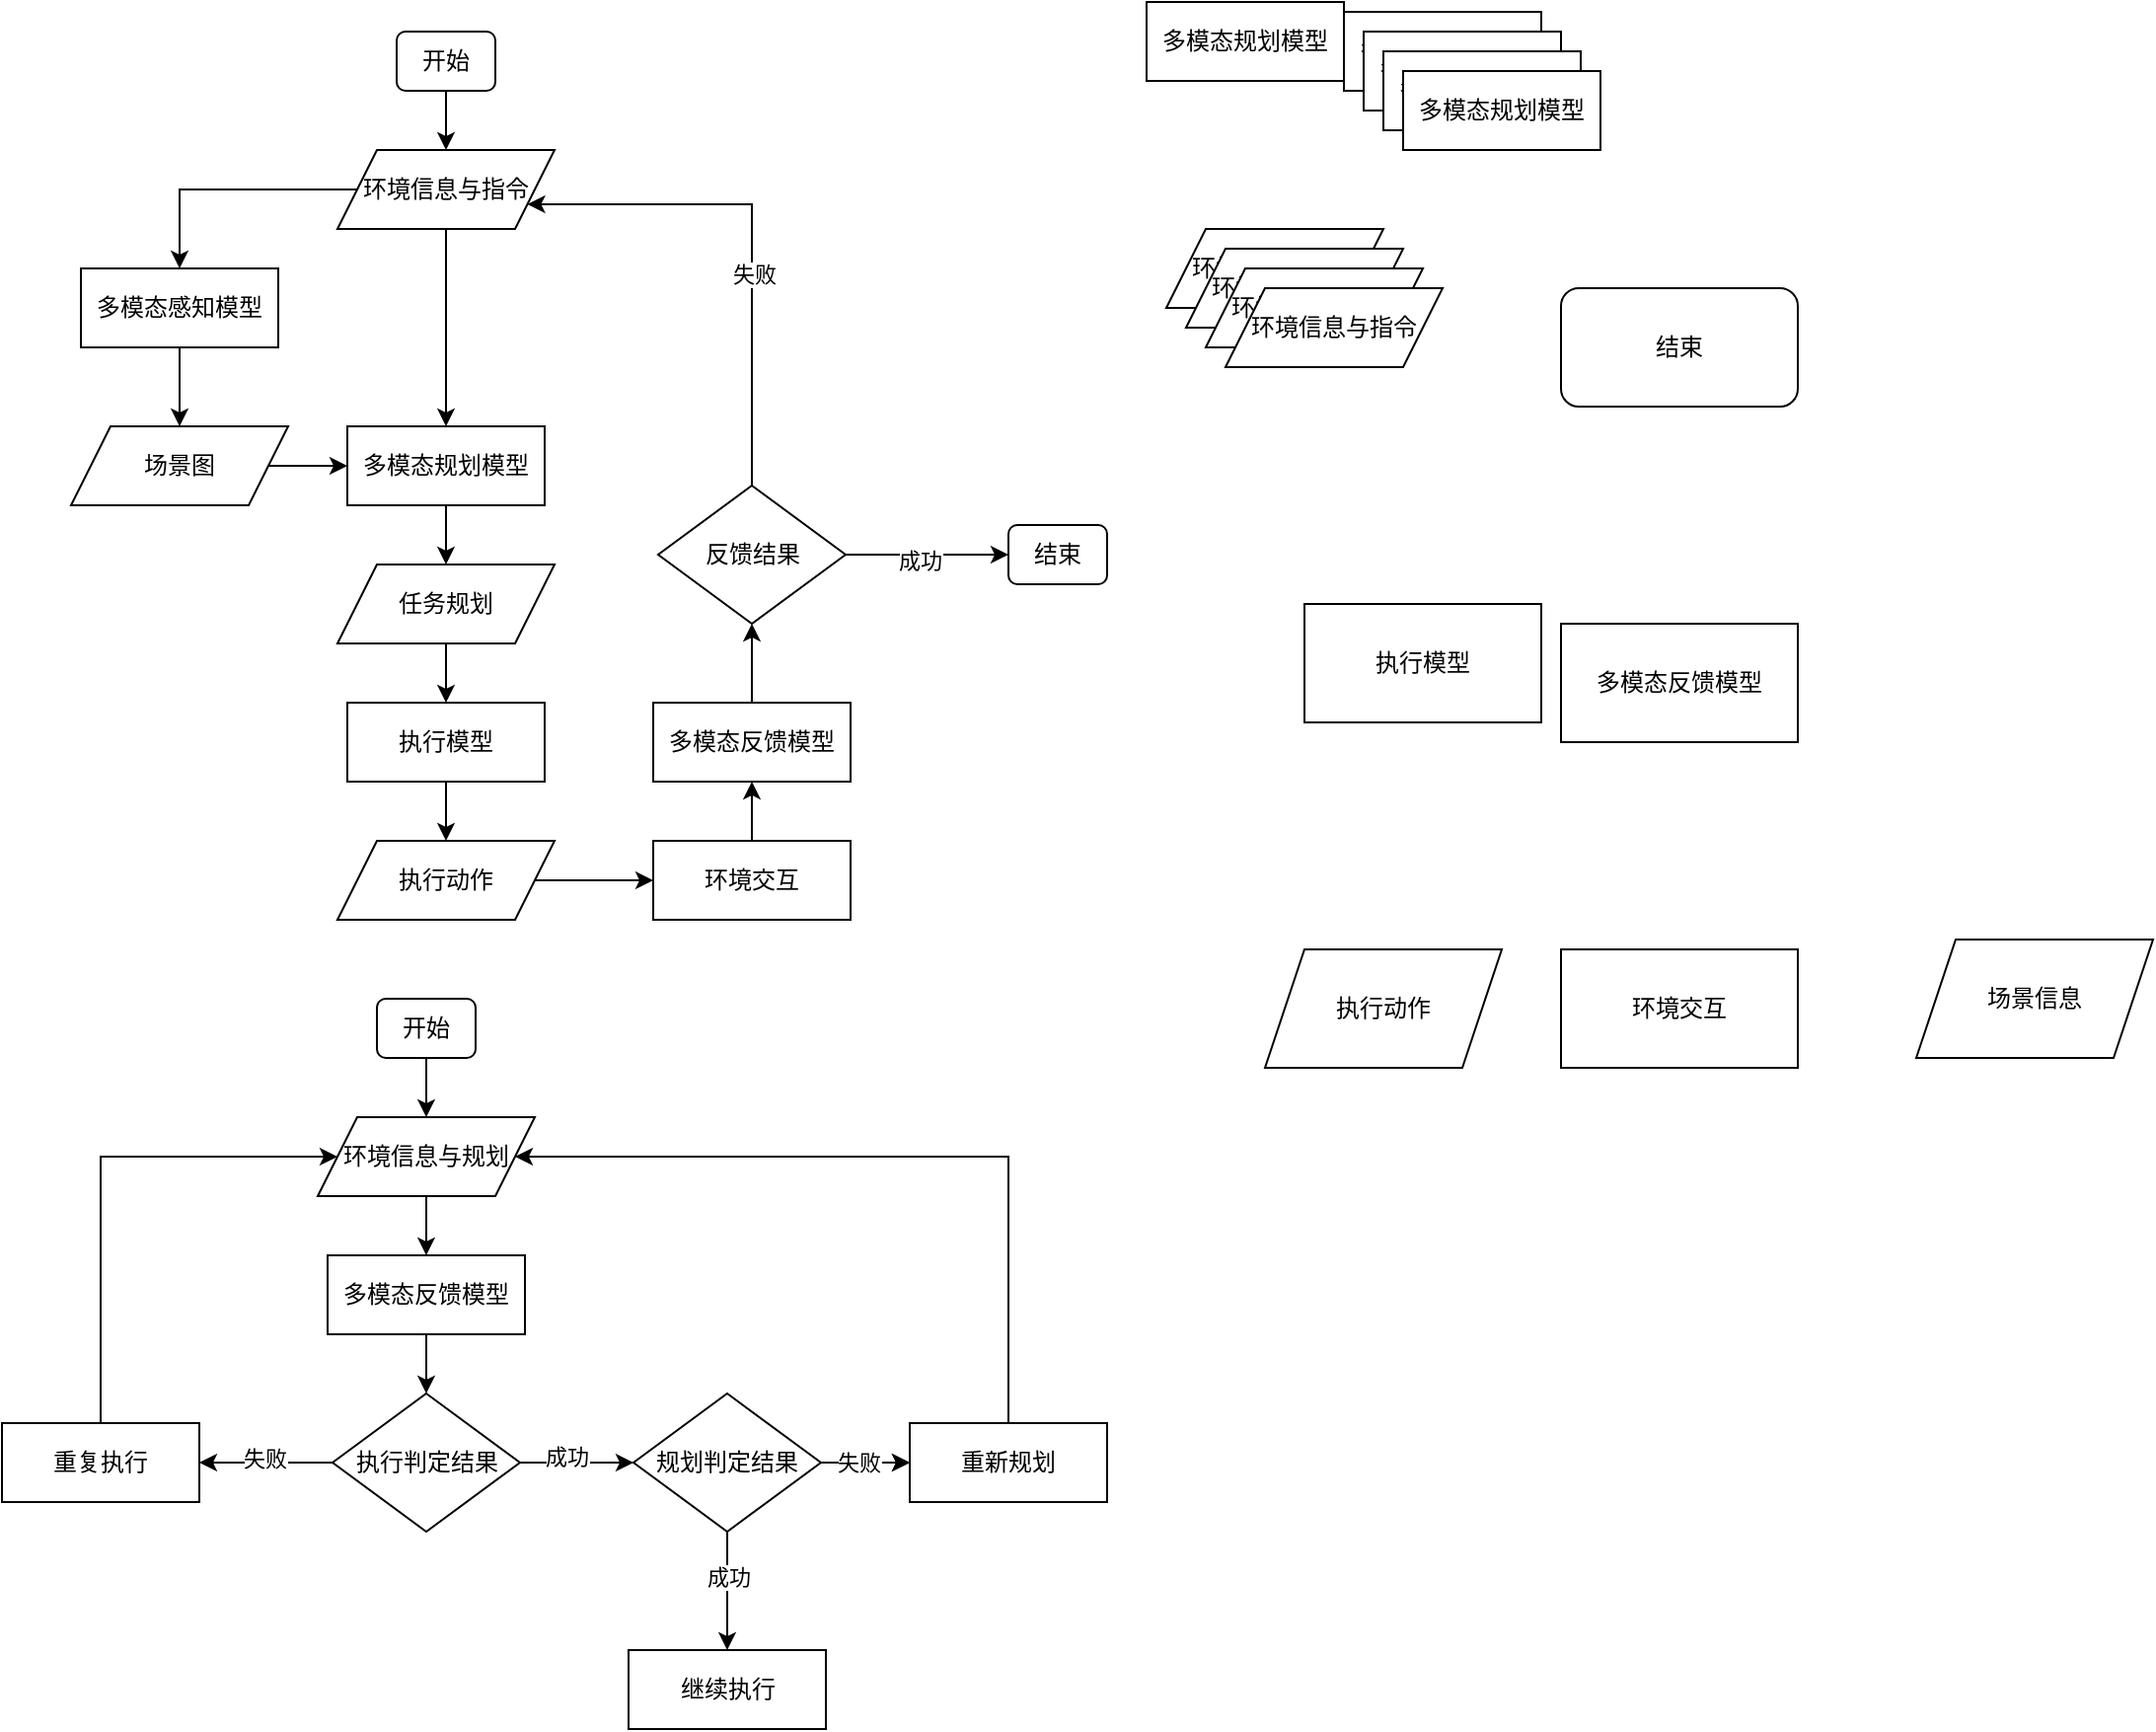<mxfile version="24.0.7" type="github">
  <diagram name="第 1 页" id="Tm8A90fW1jTZJh4cGg52">
    <mxGraphModel dx="1434" dy="737" grid="0" gridSize="10" guides="1" tooltips="1" connect="1" arrows="1" fold="1" page="1" pageScale="1" pageWidth="827" pageHeight="1169" math="0" shadow="0">
      <root>
        <mxCell id="0" />
        <mxCell id="1" parent="0" />
        <mxCell id="c9Myd-D_Vi0JHQYqAAkO-32" value="" style="edgeStyle=orthogonalEdgeStyle;rounded=0;orthogonalLoop=1;jettySize=auto;html=1;" edge="1" parent="1" source="c9Myd-D_Vi0JHQYqAAkO-7" target="c9Myd-D_Vi0JHQYqAAkO-20">
          <mxGeometry relative="1" as="geometry" />
        </mxCell>
        <mxCell id="c9Myd-D_Vi0JHQYqAAkO-7" value="开始" style="rounded=1;whiteSpace=wrap;html=1;" vertex="1" parent="1">
          <mxGeometry x="260" y="60" width="50" height="30" as="geometry" />
        </mxCell>
        <mxCell id="c9Myd-D_Vi0JHQYqAAkO-41" value="" style="edgeStyle=orthogonalEdgeStyle;rounded=0;orthogonalLoop=1;jettySize=auto;html=1;" edge="1" parent="1" source="c9Myd-D_Vi0JHQYqAAkO-9" target="c9Myd-D_Vi0JHQYqAAkO-40">
          <mxGeometry relative="1" as="geometry" />
        </mxCell>
        <mxCell id="c9Myd-D_Vi0JHQYqAAkO-9" value="多模态感知模型" style="rounded=0;whiteSpace=wrap;html=1;" vertex="1" parent="1">
          <mxGeometry x="100" y="180" width="100" height="40" as="geometry" />
        </mxCell>
        <mxCell id="c9Myd-D_Vi0JHQYqAAkO-13" value="执行动作" style="shape=parallelogram;perimeter=parallelogramPerimeter;whiteSpace=wrap;html=1;fixedSize=1;" vertex="1" parent="1">
          <mxGeometry x="700" y="525" width="120" height="60" as="geometry" />
        </mxCell>
        <mxCell id="c9Myd-D_Vi0JHQYqAAkO-14" value="环境交互" style="rounded=0;whiteSpace=wrap;html=1;" vertex="1" parent="1">
          <mxGeometry x="850" y="525" width="120" height="60" as="geometry" />
        </mxCell>
        <mxCell id="c9Myd-D_Vi0JHQYqAAkO-15" value="场景信息" style="shape=parallelogram;perimeter=parallelogramPerimeter;whiteSpace=wrap;html=1;fixedSize=1;" vertex="1" parent="1">
          <mxGeometry x="1030" y="520" width="120" height="60" as="geometry" />
        </mxCell>
        <mxCell id="c9Myd-D_Vi0JHQYqAAkO-17" value="多模态反馈模型" style="rounded=0;whiteSpace=wrap;html=1;" vertex="1" parent="1">
          <mxGeometry x="850" y="360" width="120" height="60" as="geometry" />
        </mxCell>
        <mxCell id="c9Myd-D_Vi0JHQYqAAkO-33" style="edgeStyle=orthogonalEdgeStyle;rounded=0;orthogonalLoop=1;jettySize=auto;html=1;exitX=0;exitY=0.5;exitDx=0;exitDy=0;entryX=0.5;entryY=0;entryDx=0;entryDy=0;" edge="1" parent="1" source="c9Myd-D_Vi0JHQYqAAkO-20" target="c9Myd-D_Vi0JHQYqAAkO-9">
          <mxGeometry relative="1" as="geometry" />
        </mxCell>
        <mxCell id="c9Myd-D_Vi0JHQYqAAkO-43" value="" style="edgeStyle=orthogonalEdgeStyle;rounded=0;orthogonalLoop=1;jettySize=auto;html=1;" edge="1" parent="1" source="c9Myd-D_Vi0JHQYqAAkO-20" target="c9Myd-D_Vi0JHQYqAAkO-42">
          <mxGeometry relative="1" as="geometry" />
        </mxCell>
        <mxCell id="c9Myd-D_Vi0JHQYqAAkO-20" value="环境信息与指令" style="shape=parallelogram;perimeter=parallelogramPerimeter;whiteSpace=wrap;html=1;fixedSize=1;" vertex="1" parent="1">
          <mxGeometry x="230" y="120" width="110" height="40" as="geometry" />
        </mxCell>
        <mxCell id="c9Myd-D_Vi0JHQYqAAkO-27" value="执行模型" style="rounded=0;whiteSpace=wrap;html=1;" vertex="1" parent="1">
          <mxGeometry x="720" y="350" width="120" height="60" as="geometry" />
        </mxCell>
        <mxCell id="c9Myd-D_Vi0JHQYqAAkO-28" value="结束" style="rounded=1;whiteSpace=wrap;html=1;" vertex="1" parent="1">
          <mxGeometry x="850" y="190" width="120" height="60" as="geometry" />
        </mxCell>
        <mxCell id="c9Myd-D_Vi0JHQYqAAkO-34" value="环境信息与指令" style="shape=parallelogram;perimeter=parallelogramPerimeter;whiteSpace=wrap;html=1;fixedSize=1;" vertex="1" parent="1">
          <mxGeometry x="650" y="160" width="110" height="40" as="geometry" />
        </mxCell>
        <mxCell id="c9Myd-D_Vi0JHQYqAAkO-35" value="环境信息与指令" style="shape=parallelogram;perimeter=parallelogramPerimeter;whiteSpace=wrap;html=1;fixedSize=1;" vertex="1" parent="1">
          <mxGeometry x="660" y="170" width="110" height="40" as="geometry" />
        </mxCell>
        <mxCell id="c9Myd-D_Vi0JHQYqAAkO-36" value="环境信息与指令" style="shape=parallelogram;perimeter=parallelogramPerimeter;whiteSpace=wrap;html=1;fixedSize=1;" vertex="1" parent="1">
          <mxGeometry x="670" y="180" width="110" height="40" as="geometry" />
        </mxCell>
        <mxCell id="c9Myd-D_Vi0JHQYqAAkO-37" value="环境信息与指令" style="shape=parallelogram;perimeter=parallelogramPerimeter;whiteSpace=wrap;html=1;fixedSize=1;" vertex="1" parent="1">
          <mxGeometry x="680" y="190" width="110" height="40" as="geometry" />
        </mxCell>
        <mxCell id="c9Myd-D_Vi0JHQYqAAkO-54" value="" style="edgeStyle=orthogonalEdgeStyle;rounded=0;orthogonalLoop=1;jettySize=auto;html=1;" edge="1" parent="1" source="c9Myd-D_Vi0JHQYqAAkO-38" target="c9Myd-D_Vi0JHQYqAAkO-51">
          <mxGeometry relative="1" as="geometry" />
        </mxCell>
        <mxCell id="c9Myd-D_Vi0JHQYqAAkO-38" value="执行动作" style="shape=parallelogram;perimeter=parallelogramPerimeter;whiteSpace=wrap;html=1;fixedSize=1;" vertex="1" parent="1">
          <mxGeometry x="230" y="470" width="110" height="40" as="geometry" />
        </mxCell>
        <mxCell id="c9Myd-D_Vi0JHQYqAAkO-52" value="" style="edgeStyle=orthogonalEdgeStyle;rounded=0;orthogonalLoop=1;jettySize=auto;html=1;" edge="1" parent="1" source="c9Myd-D_Vi0JHQYqAAkO-39" target="c9Myd-D_Vi0JHQYqAAkO-49">
          <mxGeometry relative="1" as="geometry" />
        </mxCell>
        <mxCell id="c9Myd-D_Vi0JHQYqAAkO-39" value="任务规划" style="shape=parallelogram;perimeter=parallelogramPerimeter;whiteSpace=wrap;html=1;fixedSize=1;" vertex="1" parent="1">
          <mxGeometry x="230" y="330" width="110" height="40" as="geometry" />
        </mxCell>
        <mxCell id="c9Myd-D_Vi0JHQYqAAkO-44" value="" style="edgeStyle=orthogonalEdgeStyle;rounded=0;orthogonalLoop=1;jettySize=auto;html=1;" edge="1" parent="1" source="c9Myd-D_Vi0JHQYqAAkO-40" target="c9Myd-D_Vi0JHQYqAAkO-42">
          <mxGeometry relative="1" as="geometry" />
        </mxCell>
        <mxCell id="c9Myd-D_Vi0JHQYqAAkO-40" value="场景图" style="shape=parallelogram;perimeter=parallelogramPerimeter;whiteSpace=wrap;html=1;fixedSize=1;" vertex="1" parent="1">
          <mxGeometry x="95" y="260" width="110" height="40" as="geometry" />
        </mxCell>
        <mxCell id="c9Myd-D_Vi0JHQYqAAkO-46" value="" style="edgeStyle=orthogonalEdgeStyle;rounded=0;orthogonalLoop=1;jettySize=auto;html=1;" edge="1" parent="1" source="c9Myd-D_Vi0JHQYqAAkO-42" target="c9Myd-D_Vi0JHQYqAAkO-39">
          <mxGeometry relative="1" as="geometry" />
        </mxCell>
        <mxCell id="c9Myd-D_Vi0JHQYqAAkO-42" value="多模态规划模型" style="rounded=0;whiteSpace=wrap;html=1;" vertex="1" parent="1">
          <mxGeometry x="235" y="260" width="100" height="40" as="geometry" />
        </mxCell>
        <mxCell id="c9Myd-D_Vi0JHQYqAAkO-47" value="多模态规划模型" style="rounded=0;whiteSpace=wrap;html=1;" vertex="1" parent="1">
          <mxGeometry x="640" y="45" width="100" height="40" as="geometry" />
        </mxCell>
        <mxCell id="c9Myd-D_Vi0JHQYqAAkO-48" value="多模态规划模型" style="rounded=0;whiteSpace=wrap;html=1;" vertex="1" parent="1">
          <mxGeometry x="235" y="260" width="100" height="40" as="geometry" />
        </mxCell>
        <mxCell id="c9Myd-D_Vi0JHQYqAAkO-53" value="" style="edgeStyle=orthogonalEdgeStyle;rounded=0;orthogonalLoop=1;jettySize=auto;html=1;" edge="1" parent="1" source="c9Myd-D_Vi0JHQYqAAkO-49" target="c9Myd-D_Vi0JHQYqAAkO-38">
          <mxGeometry relative="1" as="geometry" />
        </mxCell>
        <mxCell id="c9Myd-D_Vi0JHQYqAAkO-49" value="执行模型" style="rounded=0;whiteSpace=wrap;html=1;" vertex="1" parent="1">
          <mxGeometry x="235" y="400" width="100" height="40" as="geometry" />
        </mxCell>
        <mxCell id="c9Myd-D_Vi0JHQYqAAkO-50" value="多模态规划模型" style="rounded=0;whiteSpace=wrap;html=1;" vertex="1" parent="1">
          <mxGeometry x="740" y="50" width="100" height="40" as="geometry" />
        </mxCell>
        <mxCell id="c9Myd-D_Vi0JHQYqAAkO-56" value="" style="edgeStyle=orthogonalEdgeStyle;rounded=0;orthogonalLoop=1;jettySize=auto;html=1;" edge="1" parent="1" source="c9Myd-D_Vi0JHQYqAAkO-51" target="c9Myd-D_Vi0JHQYqAAkO-55">
          <mxGeometry relative="1" as="geometry" />
        </mxCell>
        <mxCell id="c9Myd-D_Vi0JHQYqAAkO-51" value="环境交互" style="rounded=0;whiteSpace=wrap;html=1;" vertex="1" parent="1">
          <mxGeometry x="390" y="470" width="100" height="40" as="geometry" />
        </mxCell>
        <mxCell id="c9Myd-D_Vi0JHQYqAAkO-60" value="" style="edgeStyle=orthogonalEdgeStyle;rounded=0;orthogonalLoop=1;jettySize=auto;html=1;" edge="1" parent="1" source="c9Myd-D_Vi0JHQYqAAkO-55" target="c9Myd-D_Vi0JHQYqAAkO-57">
          <mxGeometry relative="1" as="geometry" />
        </mxCell>
        <mxCell id="c9Myd-D_Vi0JHQYqAAkO-55" value="多模态反馈模型" style="rounded=0;whiteSpace=wrap;html=1;" vertex="1" parent="1">
          <mxGeometry x="390" y="400" width="100" height="40" as="geometry" />
        </mxCell>
        <mxCell id="c9Myd-D_Vi0JHQYqAAkO-58" style="edgeStyle=orthogonalEdgeStyle;rounded=0;orthogonalLoop=1;jettySize=auto;html=1;entryX=1;entryY=0.75;entryDx=0;entryDy=0;" edge="1" parent="1" source="c9Myd-D_Vi0JHQYqAAkO-57" target="c9Myd-D_Vi0JHQYqAAkO-20">
          <mxGeometry relative="1" as="geometry">
            <Array as="points">
              <mxPoint x="440" y="148" />
            </Array>
          </mxGeometry>
        </mxCell>
        <mxCell id="c9Myd-D_Vi0JHQYqAAkO-59" value="失败" style="edgeLabel;html=1;align=center;verticalAlign=middle;resizable=0;points=[];" vertex="1" connectable="0" parent="c9Myd-D_Vi0JHQYqAAkO-58">
          <mxGeometry x="-0.165" y="-1" relative="1" as="geometry">
            <mxPoint as="offset" />
          </mxGeometry>
        </mxCell>
        <mxCell id="c9Myd-D_Vi0JHQYqAAkO-62" value="" style="edgeStyle=orthogonalEdgeStyle;rounded=0;orthogonalLoop=1;jettySize=auto;html=1;" edge="1" parent="1" source="c9Myd-D_Vi0JHQYqAAkO-57" target="c9Myd-D_Vi0JHQYqAAkO-61">
          <mxGeometry relative="1" as="geometry" />
        </mxCell>
        <mxCell id="c9Myd-D_Vi0JHQYqAAkO-69" value="成功" style="edgeLabel;html=1;align=center;verticalAlign=middle;resizable=0;points=[];" vertex="1" connectable="0" parent="c9Myd-D_Vi0JHQYqAAkO-62">
          <mxGeometry x="-0.091" y="-3" relative="1" as="geometry">
            <mxPoint as="offset" />
          </mxGeometry>
        </mxCell>
        <mxCell id="c9Myd-D_Vi0JHQYqAAkO-57" value="反馈结果" style="rhombus;whiteSpace=wrap;html=1;" vertex="1" parent="1">
          <mxGeometry x="392.5" y="290" width="95" height="70" as="geometry" />
        </mxCell>
        <mxCell id="c9Myd-D_Vi0JHQYqAAkO-61" value="结束" style="rounded=1;whiteSpace=wrap;html=1;" vertex="1" parent="1">
          <mxGeometry x="570" y="310" width="50" height="30" as="geometry" />
        </mxCell>
        <mxCell id="c9Myd-D_Vi0JHQYqAAkO-66" value="" style="edgeStyle=orthogonalEdgeStyle;rounded=0;orthogonalLoop=1;jettySize=auto;html=1;" edge="1" parent="1" source="c9Myd-D_Vi0JHQYqAAkO-63" target="c9Myd-D_Vi0JHQYqAAkO-65">
          <mxGeometry relative="1" as="geometry" />
        </mxCell>
        <mxCell id="c9Myd-D_Vi0JHQYqAAkO-63" value="开始" style="rounded=1;whiteSpace=wrap;html=1;" vertex="1" parent="1">
          <mxGeometry x="250" y="550" width="50" height="30" as="geometry" />
        </mxCell>
        <mxCell id="c9Myd-D_Vi0JHQYqAAkO-76" value="" style="edgeStyle=orthogonalEdgeStyle;rounded=0;orthogonalLoop=1;jettySize=auto;html=1;" edge="1" parent="1" source="c9Myd-D_Vi0JHQYqAAkO-64" target="c9Myd-D_Vi0JHQYqAAkO-68">
          <mxGeometry relative="1" as="geometry" />
        </mxCell>
        <mxCell id="c9Myd-D_Vi0JHQYqAAkO-64" value="多模态反馈模型" style="rounded=0;whiteSpace=wrap;html=1;" vertex="1" parent="1">
          <mxGeometry x="225" y="680" width="100" height="40" as="geometry" />
        </mxCell>
        <mxCell id="c9Myd-D_Vi0JHQYqAAkO-67" value="" style="edgeStyle=orthogonalEdgeStyle;rounded=0;orthogonalLoop=1;jettySize=auto;html=1;" edge="1" parent="1" source="c9Myd-D_Vi0JHQYqAAkO-65" target="c9Myd-D_Vi0JHQYqAAkO-64">
          <mxGeometry relative="1" as="geometry" />
        </mxCell>
        <mxCell id="c9Myd-D_Vi0JHQYqAAkO-65" value="环境信息与规划" style="shape=parallelogram;perimeter=parallelogramPerimeter;whiteSpace=wrap;html=1;fixedSize=1;" vertex="1" parent="1">
          <mxGeometry x="220" y="610" width="110" height="40" as="geometry" />
        </mxCell>
        <mxCell id="c9Myd-D_Vi0JHQYqAAkO-74" value="" style="edgeStyle=orthogonalEdgeStyle;rounded=0;orthogonalLoop=1;jettySize=auto;html=1;" edge="1" parent="1" source="c9Myd-D_Vi0JHQYqAAkO-68" target="c9Myd-D_Vi0JHQYqAAkO-73">
          <mxGeometry relative="1" as="geometry" />
        </mxCell>
        <mxCell id="c9Myd-D_Vi0JHQYqAAkO-75" value="失败" style="edgeLabel;html=1;align=center;verticalAlign=middle;resizable=0;points=[];" vertex="1" connectable="0" parent="c9Myd-D_Vi0JHQYqAAkO-74">
          <mxGeometry x="0.052" y="-2" relative="1" as="geometry">
            <mxPoint x="1" as="offset" />
          </mxGeometry>
        </mxCell>
        <mxCell id="c9Myd-D_Vi0JHQYqAAkO-79" value="" style="edgeStyle=orthogonalEdgeStyle;rounded=0;orthogonalLoop=1;jettySize=auto;html=1;" edge="1" parent="1" source="c9Myd-D_Vi0JHQYqAAkO-68">
          <mxGeometry relative="1" as="geometry">
            <mxPoint x="380" y="785" as="targetPoint" />
          </mxGeometry>
        </mxCell>
        <mxCell id="c9Myd-D_Vi0JHQYqAAkO-80" value="成功" style="edgeLabel;html=1;align=center;verticalAlign=middle;resizable=0;points=[];" vertex="1" connectable="0" parent="c9Myd-D_Vi0JHQYqAAkO-79">
          <mxGeometry x="-0.183" y="3" relative="1" as="geometry">
            <mxPoint as="offset" />
          </mxGeometry>
        </mxCell>
        <mxCell id="c9Myd-D_Vi0JHQYqAAkO-68" value="执行判定结果" style="rhombus;whiteSpace=wrap;html=1;" vertex="1" parent="1">
          <mxGeometry x="227.5" y="750" width="95" height="70" as="geometry" />
        </mxCell>
        <mxCell id="c9Myd-D_Vi0JHQYqAAkO-70" value="多模态规划模型" style="rounded=0;whiteSpace=wrap;html=1;" vertex="1" parent="1">
          <mxGeometry x="750" y="60" width="100" height="40" as="geometry" />
        </mxCell>
        <mxCell id="c9Myd-D_Vi0JHQYqAAkO-71" value="多模态规划模型" style="rounded=0;whiteSpace=wrap;html=1;" vertex="1" parent="1">
          <mxGeometry x="760" y="70" width="100" height="40" as="geometry" />
        </mxCell>
        <mxCell id="c9Myd-D_Vi0JHQYqAAkO-72" value="多模态规划模型" style="rounded=0;whiteSpace=wrap;html=1;" vertex="1" parent="1">
          <mxGeometry x="770" y="80" width="100" height="40" as="geometry" />
        </mxCell>
        <mxCell id="c9Myd-D_Vi0JHQYqAAkO-77" style="edgeStyle=orthogonalEdgeStyle;rounded=0;orthogonalLoop=1;jettySize=auto;html=1;exitX=0.5;exitY=0;exitDx=0;exitDy=0;entryX=0;entryY=0.5;entryDx=0;entryDy=0;" edge="1" parent="1" source="c9Myd-D_Vi0JHQYqAAkO-73" target="c9Myd-D_Vi0JHQYqAAkO-65">
          <mxGeometry relative="1" as="geometry">
            <Array as="points">
              <mxPoint x="110" y="630" />
            </Array>
          </mxGeometry>
        </mxCell>
        <mxCell id="c9Myd-D_Vi0JHQYqAAkO-73" value="重复执行" style="rounded=0;whiteSpace=wrap;html=1;" vertex="1" parent="1">
          <mxGeometry x="60" y="765" width="100" height="40" as="geometry" />
        </mxCell>
        <mxCell id="c9Myd-D_Vi0JHQYqAAkO-83" value="" style="edgeStyle=orthogonalEdgeStyle;rounded=0;orthogonalLoop=1;jettySize=auto;html=1;" edge="1" parent="1" source="c9Myd-D_Vi0JHQYqAAkO-81" target="c9Myd-D_Vi0JHQYqAAkO-82">
          <mxGeometry relative="1" as="geometry" />
        </mxCell>
        <mxCell id="c9Myd-D_Vi0JHQYqAAkO-85" value="" style="edgeStyle=orthogonalEdgeStyle;rounded=0;orthogonalLoop=1;jettySize=auto;html=1;" edge="1" parent="1" source="c9Myd-D_Vi0JHQYqAAkO-81" target="c9Myd-D_Vi0JHQYqAAkO-82">
          <mxGeometry relative="1" as="geometry" />
        </mxCell>
        <mxCell id="c9Myd-D_Vi0JHQYqAAkO-86" value="失败" style="edgeLabel;html=1;align=center;verticalAlign=middle;resizable=0;points=[];" vertex="1" connectable="0" parent="c9Myd-D_Vi0JHQYqAAkO-85">
          <mxGeometry x="-0.156" relative="1" as="geometry">
            <mxPoint as="offset" />
          </mxGeometry>
        </mxCell>
        <mxCell id="c9Myd-D_Vi0JHQYqAAkO-88" value="" style="edgeStyle=orthogonalEdgeStyle;rounded=0;orthogonalLoop=1;jettySize=auto;html=1;" edge="1" parent="1" source="c9Myd-D_Vi0JHQYqAAkO-81" target="c9Myd-D_Vi0JHQYqAAkO-87">
          <mxGeometry relative="1" as="geometry" />
        </mxCell>
        <mxCell id="c9Myd-D_Vi0JHQYqAAkO-89" value="成功" style="edgeLabel;html=1;align=center;verticalAlign=middle;resizable=0;points=[];" vertex="1" connectable="0" parent="c9Myd-D_Vi0JHQYqAAkO-88">
          <mxGeometry x="-0.233" relative="1" as="geometry">
            <mxPoint as="offset" />
          </mxGeometry>
        </mxCell>
        <mxCell id="c9Myd-D_Vi0JHQYqAAkO-81" value="规划判定结果" style="rhombus;whiteSpace=wrap;html=1;" vertex="1" parent="1">
          <mxGeometry x="380" y="750" width="95" height="70" as="geometry" />
        </mxCell>
        <mxCell id="c9Myd-D_Vi0JHQYqAAkO-84" style="edgeStyle=orthogonalEdgeStyle;rounded=0;orthogonalLoop=1;jettySize=auto;html=1;entryX=1;entryY=0.5;entryDx=0;entryDy=0;" edge="1" parent="1" source="c9Myd-D_Vi0JHQYqAAkO-82" target="c9Myd-D_Vi0JHQYqAAkO-65">
          <mxGeometry relative="1" as="geometry">
            <Array as="points">
              <mxPoint x="570" y="630" />
            </Array>
          </mxGeometry>
        </mxCell>
        <mxCell id="c9Myd-D_Vi0JHQYqAAkO-82" value="重新规划" style="rounded=0;whiteSpace=wrap;html=1;" vertex="1" parent="1">
          <mxGeometry x="520" y="765" width="100" height="40" as="geometry" />
        </mxCell>
        <mxCell id="c9Myd-D_Vi0JHQYqAAkO-87" value="继续执行" style="rounded=0;whiteSpace=wrap;html=1;" vertex="1" parent="1">
          <mxGeometry x="377.5" y="880" width="100" height="40" as="geometry" />
        </mxCell>
      </root>
    </mxGraphModel>
  </diagram>
</mxfile>
